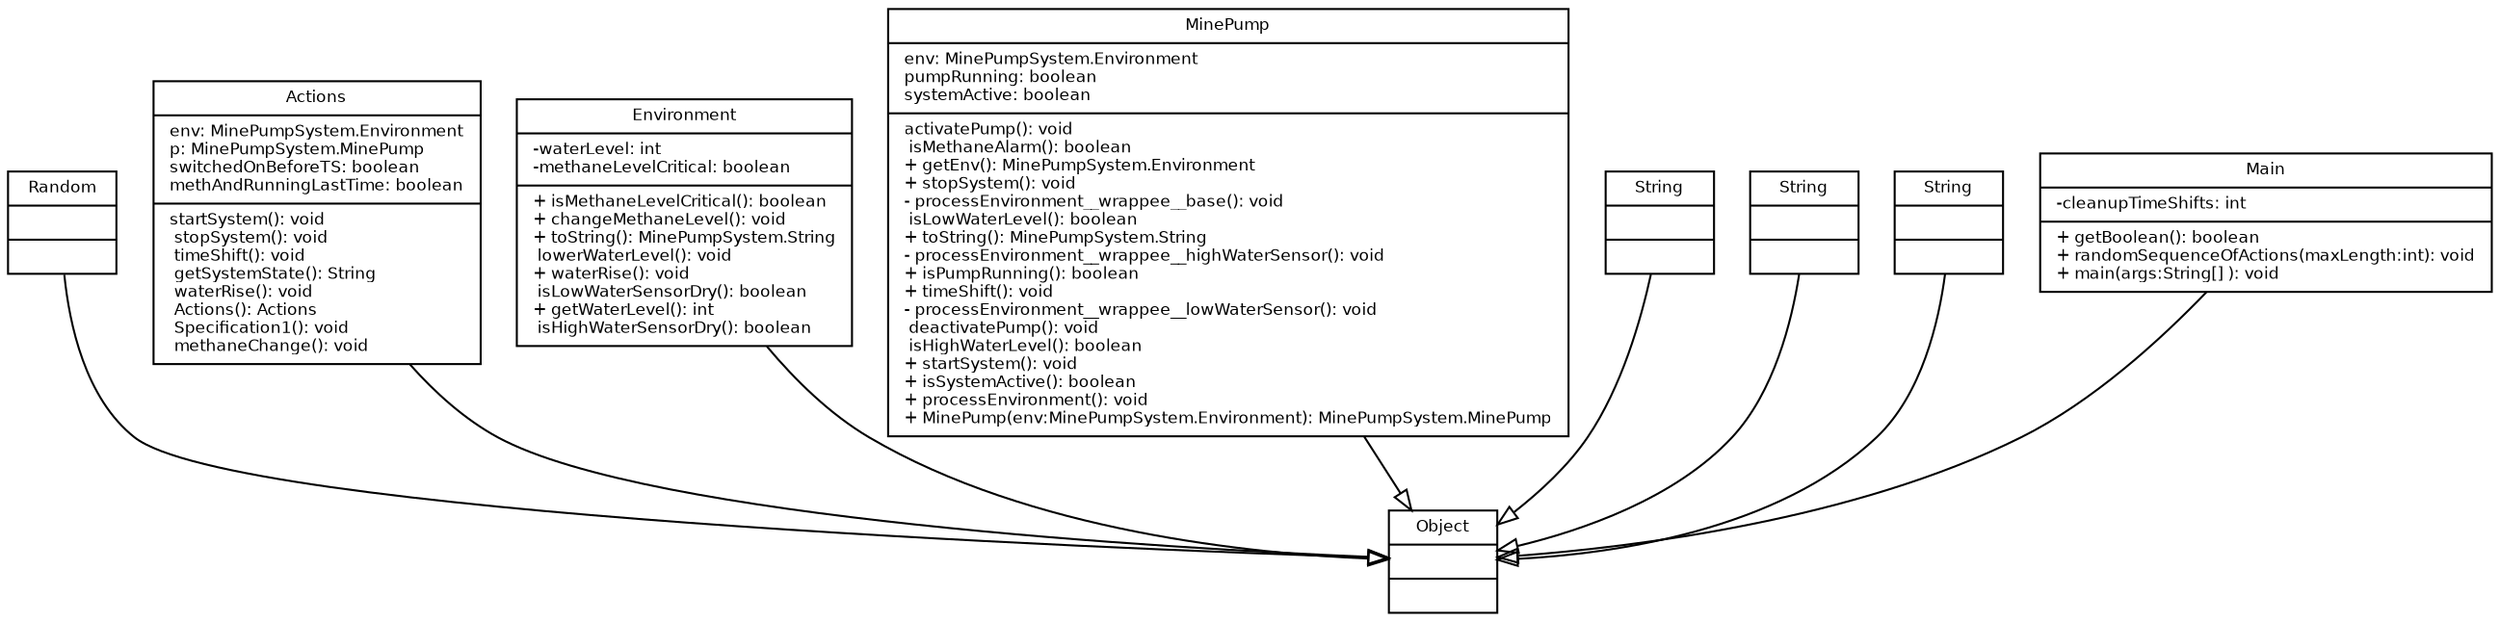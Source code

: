 digraph TypeHierarchy { 
        fontname = "Bitstream Vera Sans"
        fontsize = 8

        node [
                  fontname = "Bitstream Vera Sans"
                  fontsize = 8
                  shape = "record"
        ]

        edge [
                  fontname = "Bitstream Vera Sans"
                  fontsize = 8
        ]

        Random [
                  label = "{Random||}"
        ]

        Actions [
                  label = "{Actions|env: MinePumpSystem.Environment\lp: MinePumpSystem.MinePump\lswitchedOnBeforeTS: boolean\lmethAndRunningLastTime: boolean\l| startSystem(): void\l stopSystem(): void\l timeShift(): void\l getSystemState(): String\l waterRise(): void\l Actions(): Actions\l Specification1(): void\l methaneChange(): void\l}"
        ]

        MinePumpSystem_Environment [
                  label = "{Environment|-waterLevel: int\l-methaneLevelCritical: boolean\l|+ isMethaneLevelCritical(): boolean\l+ changeMethaneLevel(): void\l+ toString(): MinePumpSystem.String\l lowerWaterLevel(): void\l+ waterRise(): void\l isLowWaterSensorDry(): boolean\l+ getWaterLevel(): int\l isHighWaterSensorDry(): boolean\l}"
        ]

        MinePumpSystem_MinePump [
                  label = "{MinePump|env: MinePumpSystem.Environment\lpumpRunning: boolean\lsystemActive: boolean\l| activatePump(): void\l isMethaneAlarm(): boolean\l+ getEnv(): MinePumpSystem.Environment\l+ stopSystem(): void\l- processEnvironment__wrappee__base(): void\l isLowWaterLevel(): boolean\l+ toString(): MinePumpSystem.String\l- processEnvironment__wrappee__highWaterSensor(): void\l+ isPumpRunning(): boolean\l+ timeShift(): void\l- processEnvironment__wrappee__lowWaterSensor(): void\l deactivatePump(): void\l isHighWaterLevel(): boolean\l+ startSystem(): void\l+ isSystemActive(): boolean\l+ processEnvironment(): void\l+ MinePump(env:MinePumpSystem.Environment): MinePumpSystem.MinePump\l}"
        ]

        String [
                  label = "{String||}"
        ]

        java_lang_String [
                  label = "{String||}"
        ]

        java_lang_Object [
                  label = "{Object||}"
        ]

        MinePumpSystem_String [
                  label = "{String||}"
        ]

        Main [
                  label = "{Main|-cleanupTimeShifts: int\l|+ getBoolean(): boolean\l+ randomSequenceOfActions(maxLength:int): void\l+ main(args:String[] ): void\l}"
        ]

        edge [
                  arrowhead = "empty"
                  style = "solid"
                  arrowtail = "none"
        ]

        Random -> java_lang_Object
        Actions -> java_lang_Object
        MinePumpSystem_Environment -> java_lang_Object
        MinePumpSystem_MinePump -> java_lang_Object
        String -> java_lang_Object
        java_lang_String -> java_lang_Object
        MinePumpSystem_String -> java_lang_Object
        Main -> java_lang_Object
        edge [
                  arrowhead = "empty"
                  style = "dashed"
                  arrowtail = "none"
        ]

        edge [
                  arrowhead = "normal"
                  style = "solid"
                  arrowtail = "odot"
        ]

}